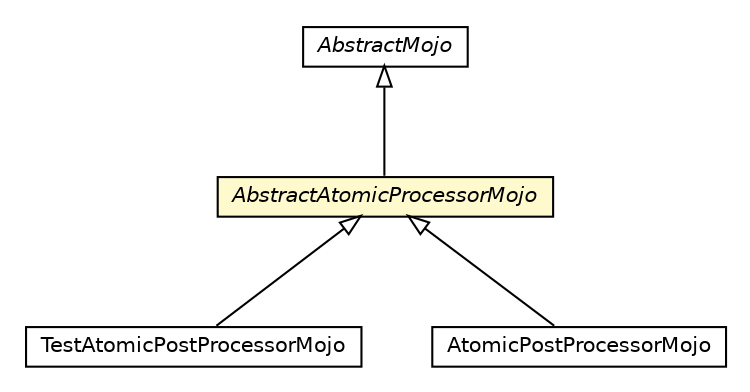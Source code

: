 #!/usr/local/bin/dot
#
# Class diagram 
# Generated by UMLGraph version 5.1 (http://www.umlgraph.org/)
#

digraph G {
	edge [fontname="Helvetica",fontsize=10,labelfontname="Helvetica",labelfontsize=10];
	node [fontname="Helvetica",fontsize=10,shape=plaintext];
	nodesep=0.25;
	ranksep=0.5;
	// pt.ist.fenixframework.atomic.maven.TestAtomicPostProcessorMojo
	c67584 [label=<<table title="pt.ist.fenixframework.atomic.maven.TestAtomicPostProcessorMojo" border="0" cellborder="1" cellspacing="0" cellpadding="2" port="p" href="./TestAtomicPostProcessorMojo.html">
		<tr><td><table border="0" cellspacing="0" cellpadding="1">
<tr><td align="center" balign="center"> TestAtomicPostProcessorMojo </td></tr>
		</table></td></tr>
		</table>>, fontname="Helvetica", fontcolor="black", fontsize=10.0];
	// pt.ist.fenixframework.atomic.maven.AtomicPostProcessorMojo
	c67586 [label=<<table title="pt.ist.fenixframework.atomic.maven.AtomicPostProcessorMojo" border="0" cellborder="1" cellspacing="0" cellpadding="2" port="p" href="./AtomicPostProcessorMojo.html">
		<tr><td><table border="0" cellspacing="0" cellpadding="1">
<tr><td align="center" balign="center"> AtomicPostProcessorMojo </td></tr>
		</table></td></tr>
		</table>>, fontname="Helvetica", fontcolor="black", fontsize=10.0];
	// pt.ist.fenixframework.atomic.maven.AbstractAtomicProcessorMojo
	c67587 [label=<<table title="pt.ist.fenixframework.atomic.maven.AbstractAtomicProcessorMojo" border="0" cellborder="1" cellspacing="0" cellpadding="2" port="p" bgcolor="lemonChiffon" href="./AbstractAtomicProcessorMojo.html">
		<tr><td><table border="0" cellspacing="0" cellpadding="1">
<tr><td align="center" balign="center"><font face="Helvetica-Oblique"> AbstractAtomicProcessorMojo </font></td></tr>
		</table></td></tr>
		</table>>, fontname="Helvetica", fontcolor="black", fontsize=10.0];
	//pt.ist.fenixframework.atomic.maven.TestAtomicPostProcessorMojo extends pt.ist.fenixframework.atomic.maven.AbstractAtomicProcessorMojo
	c67587:p -> c67584:p [dir=back,arrowtail=empty];
	//pt.ist.fenixframework.atomic.maven.AtomicPostProcessorMojo extends pt.ist.fenixframework.atomic.maven.AbstractAtomicProcessorMojo
	c67587:p -> c67586:p [dir=back,arrowtail=empty];
	//pt.ist.fenixframework.atomic.maven.AbstractAtomicProcessorMojo extends org.apache.maven.plugin.AbstractMojo
	c67810:p -> c67587:p [dir=back,arrowtail=empty];
	// org.apache.maven.plugin.AbstractMojo
	c67810 [label=<<table title="org.apache.maven.plugin.AbstractMojo" border="0" cellborder="1" cellspacing="0" cellpadding="2" port="p" href="http://java.sun.com/j2se/1.4.2/docs/api/org/apache/maven/plugin/AbstractMojo.html">
		<tr><td><table border="0" cellspacing="0" cellpadding="1">
<tr><td align="center" balign="center"><font face="Helvetica-Oblique"> AbstractMojo </font></td></tr>
		</table></td></tr>
		</table>>, fontname="Helvetica", fontcolor="black", fontsize=10.0];
}

